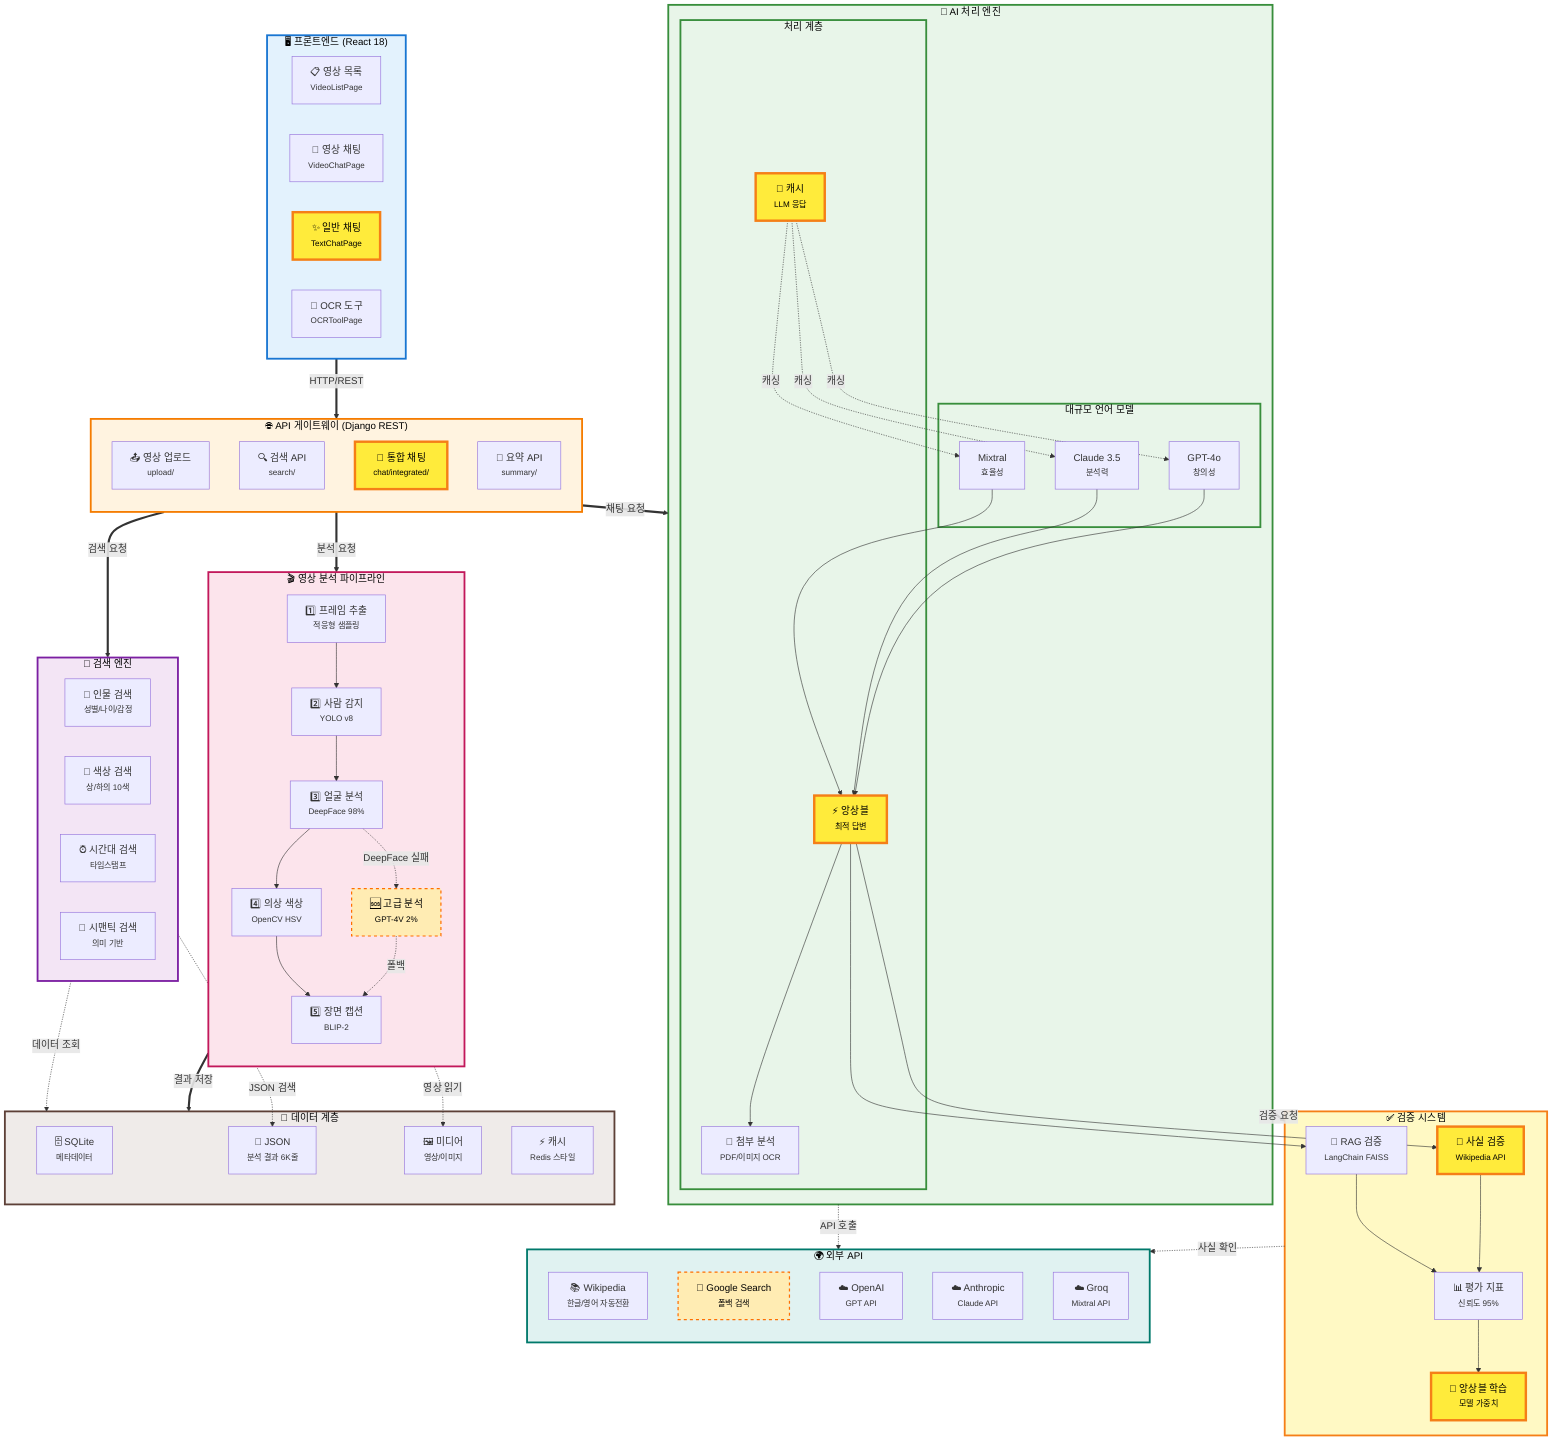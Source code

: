 %% AI of AI 시스템 구성도
%% 생성일: 2025-10-08

graph TB
    %% ========== 프론트엔드 ==========
    subgraph Frontend["🖥️ 프론트엔드 (React 18)"]
        direction LR
        FE1["📋 영상 목록<br/><small>VideoListPage</small>"]
        FE2["💬 영상 채팅<br/><small>VideoChatPage</small>"]
        FE3["✨ 일반 채팅<br/><small>TextChatPage</small>"]
        FE4["📸 OCR 도구<br/><small>OCRToolPage</small>"]
    end
    
    %% ========== API 게이트웨이 ==========
    subgraph Gateway["🌐 API 게이트웨이 (Django REST)"]
        direction TB
        API1["📤 영상 업로드<br/><small>upload/</small>"]
        API2["🔍 검색 API<br/><small>search/</small>"]
        API3["🤖 통합 채팅<br/><small>chat/integrated/</small>"]
        API4["📝 요약 API<br/><small>summary/</small>"]
    end
    
    %% ========== 영상 분석 ==========
    subgraph VideoAnalysis["🎬 영상 분석 파이프라인"]
        direction TB
        VA1["1️⃣ 프레임 추출<br/><small>적응형 샘플링</small>"]
        VA2["2️⃣ 사람 감지<br/><small>YOLO v8</small>"]
        VA3["3️⃣ 얼굴 분석<br/><small>DeepFace 98%</small>"]
        VA4["4️⃣ 의상 색상<br/><small>OpenCV HSV</small>"]
        VA5["5️⃣ 장면 캡션<br/><small>BLIP-2</small>"]
        VA6["🆘 고급 분석<br/><small>GPT-4V 2%</small>"]
        
        VA1 --> VA2
        VA2 --> VA3
        VA3 --> VA4
        VA3 -.DeepFace 실패.-> VA6
        VA4 --> VA5
        VA6 -.폴백.-> VA5
    end
    
    %% ========== 검색 엔진 ==========
    subgraph Search["🔎 검색 엔진"]
        direction LR
        SE1["👤 인물 검색<br/><small>성별/나이/감정</small>"]
        SE2["🎨 색상 검색<br/><small>상/하의 10색</small>"]
        SE3["⏰ 시간대 검색<br/><small>타임스탬프</small>"]
        SE4["🧠 시맨틱 검색<br/><small>의미 기반</small>"]
    end
    
    %% ========== AI 처리 ==========
    subgraph AICore["🧠 AI 처리 엔진"]
        direction TB
        
        subgraph LLMs["대규모 언어 모델"]
            direction LR
            L1["GPT-4o<br/><small>창의성</small>"]
            L2["Claude 3.5<br/><small>분석력</small>"]
            L3["Mixtral<br/><small>효율성</small>"]
        end
        
        subgraph Processing["처리 계층"]
            direction TB
            P1["⚡ 앙상블<br/><small>최적 답변</small>"]
            P2["📎 첨부 분석<br/><small>PDF/이미지 OCR</small>"]
            P3["💾 캐시<br/><small>LLM 응답</small>"]
        end
        
        L1 --> P1
        L2 --> P1
        L3 --> P1
        P1 --> P2
        P3 -.캐싱.-> L1 & L2 & L3
    end
    
    %% ========== 검증 시스템 ==========
    subgraph Verification["✅ 검증 시스템"]
        direction TB
        V1["📖 사실 검증<br/><small>Wikipedia API</small>"]
        V2["🔗 RAG 검증<br/><small>LangChain FAISS</small>"]
        V3["📊 평가 지표<br/><small>신뢰도 95%</small>"]
        V4["🎯 앙상블 학습<br/><small>모델 가중치</small>"]
        
        P1 --> V1
        P1 --> V2
        V1 --> V3
        V2 --> V3
        V3 --> V4
    end
    
    %% ========== 외부 서비스 ==========
    subgraph External["🌍 외부 API"]
        direction TB
        EX1["📚 Wikipedia<br/><small>한글/영어 자동전환</small>"]
        EX2["🔎 Google Search<br/><small>폴백 검색</small>"]
        EX3["☁️ OpenAI<br/><small>GPT API</small>"]
        EX4["☁️ Anthropic<br/><small>Claude API</small>"]
        EX5["☁️ Groq<br/><small>Mixtral API</small>"]
    end
    
    %% ========== 데이터 저장소 ==========
    subgraph DataLayer["💾 데이터 계층"]
        direction LR
        D1["🗄️ SQLite<br/><small>메타데이터</small>"]
        D2["📄 JSON<br/><small>분석 결과 6K줄</small>"]
        D3["🖼️ 미디어<br/><small>영상/이미지</small>"]
        D4["⚡ 캐시<br/><small>Redis 스타일</small>"]
    end
    
    %% ========== 연결 ==========
    Frontend ==>|"HTTP/REST"| Gateway
    Gateway ==>|"분석 요청"| VideoAnalysis
    Gateway ==>|"검색 요청"| Search
    Gateway ==>|"채팅 요청"| AICore
    
    VideoAnalysis ==>|"결과 저장"| DataLayer
    Search -.->|"데이터 조회"| DataLayer
    AICore ==>|"검증 요청"| Verification
    
    Verification -.->|"사실 확인"| External
    AICore -.->|"API 호출"| External
    
    VideoAnalysis -.->|"영상 읽기"| D3
    Search -.->|"JSON 검색"| D2
    
    %% ========== 스타일 정의 ==========
    classDef frontend fill:#E3F2FD,stroke:#1976D2,stroke-width:3px,color:#000
    classDef gateway fill:#FFF3E0,stroke:#F57C00,stroke-width:3px,color:#000
    classDef video fill:#FCE4EC,stroke:#C2185B,stroke-width:3px,color:#000
    classDef search fill:#F3E5F5,stroke:#7B1FA2,stroke-width:3px,color:#000
    classDef ai fill:#E8F5E9,stroke:#388E3C,stroke-width:3px,color:#000
    classDef verify fill:#FFF9C4,stroke:#F57F17,stroke-width:3px,color:#000
    classDef external fill:#E0F2F1,stroke:#00796B,stroke-width:3px,color:#000
    classDef data fill:#EFEBE9,stroke:#5D4037,stroke-width:3px,color:#000
    classDef highlight fill:#FFEB3B,stroke:#F57F17,stroke-width:4px,color:#000
    classDef optional fill:#FFECB3,stroke:#FF6F00,stroke-width:2px,stroke-dasharray:5 5,color:#000
    
    class Frontend frontend
    class Gateway gateway
    class VideoAnalysis video
    class Search search
    class AICore,LLMs,Processing ai
    class Verification verify
    class External external
    class DataLayer data
    class FE3,API3,P1,P3,V1,V4 highlight
    class VA6,EX2 optional